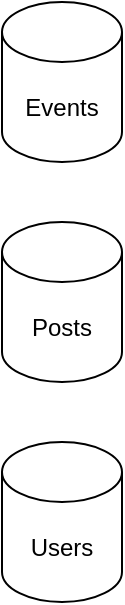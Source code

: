<mxfile>
    <diagram id="sJknJjzxjFPIBmTLCk2x" name="Page-1">
        <mxGraphModel dx="736" dy="576" grid="1" gridSize="10" guides="1" tooltips="1" connect="1" arrows="1" fold="1" page="1" pageScale="1" pageWidth="850" pageHeight="1100" math="0" shadow="0">
            <root>
                <mxCell id="0"/>
                <mxCell id="1" parent="0"/>
                <mxCell id="2" value="Events" style="shape=cylinder3;whiteSpace=wrap;html=1;boundedLbl=1;backgroundOutline=1;size=15;" vertex="1" parent="1">
                    <mxGeometry x="220" y="230" width="60" height="80" as="geometry"/>
                </mxCell>
                <mxCell id="3" value="Posts" style="shape=cylinder3;whiteSpace=wrap;html=1;boundedLbl=1;backgroundOutline=1;size=15;" vertex="1" parent="1">
                    <mxGeometry x="220" y="340" width="60" height="80" as="geometry"/>
                </mxCell>
                <mxCell id="4" value="Users" style="shape=cylinder3;whiteSpace=wrap;html=1;boundedLbl=1;backgroundOutline=1;size=15;" vertex="1" parent="1">
                    <mxGeometry x="220" y="450" width="60" height="80" as="geometry"/>
                </mxCell>
            </root>
        </mxGraphModel>
    </diagram>
</mxfile>